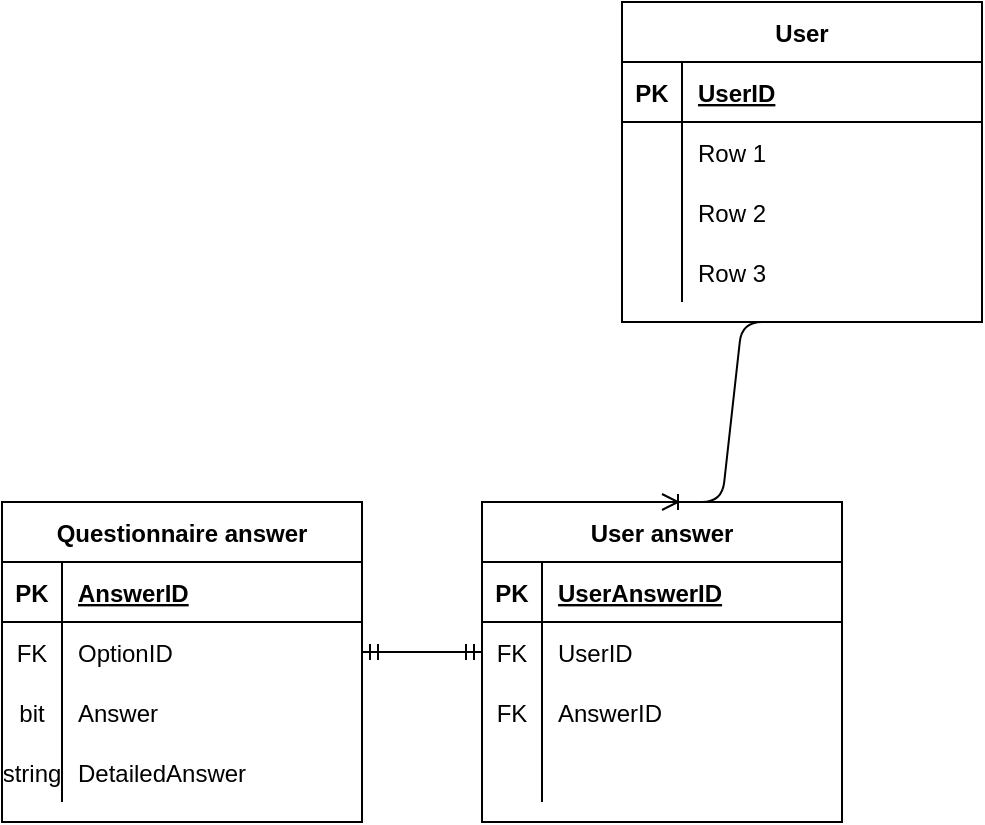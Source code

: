 <mxfile version="14.9.2" type="device"><diagram id="R2lEEEUBdFMjLlhIrx00" name="Page-1"><mxGraphModel dx="946" dy="520" grid="1" gridSize="10" guides="1" tooltips="1" connect="1" arrows="1" fold="1" page="1" pageScale="1" pageWidth="850" pageHeight="1100" math="0" shadow="0" extFonts="Permanent Marker^https://fonts.googleapis.com/css?family=Permanent+Marker"><root><mxCell id="0"/><mxCell id="1" parent="0"/><mxCell id="RKspyyJNFQDXDMirRgm1-1" value="User" style="shape=table;startSize=30;container=1;collapsible=1;childLayout=tableLayout;fixedRows=1;rowLines=0;fontStyle=1;align=center;resizeLast=1;" vertex="1" parent="1"><mxGeometry x="410" y="190" width="180" height="160" as="geometry"/></mxCell><mxCell id="RKspyyJNFQDXDMirRgm1-2" value="" style="shape=partialRectangle;collapsible=0;dropTarget=0;pointerEvents=0;fillColor=none;top=0;left=0;bottom=1;right=0;points=[[0,0.5],[1,0.5]];portConstraint=eastwest;" vertex="1" parent="RKspyyJNFQDXDMirRgm1-1"><mxGeometry y="30" width="180" height="30" as="geometry"/></mxCell><mxCell id="RKspyyJNFQDXDMirRgm1-3" value="PK" style="shape=partialRectangle;connectable=0;fillColor=none;top=0;left=0;bottom=0;right=0;fontStyle=1;overflow=hidden;" vertex="1" parent="RKspyyJNFQDXDMirRgm1-2"><mxGeometry width="30" height="30" as="geometry"/></mxCell><mxCell id="RKspyyJNFQDXDMirRgm1-4" value="UserID" style="shape=partialRectangle;connectable=0;fillColor=none;top=0;left=0;bottom=0;right=0;align=left;spacingLeft=6;fontStyle=5;overflow=hidden;" vertex="1" parent="RKspyyJNFQDXDMirRgm1-2"><mxGeometry x="30" width="150" height="30" as="geometry"/></mxCell><mxCell id="RKspyyJNFQDXDMirRgm1-5" value="" style="shape=partialRectangle;collapsible=0;dropTarget=0;pointerEvents=0;fillColor=none;top=0;left=0;bottom=0;right=0;points=[[0,0.5],[1,0.5]];portConstraint=eastwest;" vertex="1" parent="RKspyyJNFQDXDMirRgm1-1"><mxGeometry y="60" width="180" height="30" as="geometry"/></mxCell><mxCell id="RKspyyJNFQDXDMirRgm1-6" value="" style="shape=partialRectangle;connectable=0;fillColor=none;top=0;left=0;bottom=0;right=0;editable=1;overflow=hidden;" vertex="1" parent="RKspyyJNFQDXDMirRgm1-5"><mxGeometry width="30" height="30" as="geometry"/></mxCell><mxCell id="RKspyyJNFQDXDMirRgm1-7" value="Row 1" style="shape=partialRectangle;connectable=0;fillColor=none;top=0;left=0;bottom=0;right=0;align=left;spacingLeft=6;overflow=hidden;" vertex="1" parent="RKspyyJNFQDXDMirRgm1-5"><mxGeometry x="30" width="150" height="30" as="geometry"/></mxCell><mxCell id="RKspyyJNFQDXDMirRgm1-8" value="" style="shape=partialRectangle;collapsible=0;dropTarget=0;pointerEvents=0;fillColor=none;top=0;left=0;bottom=0;right=0;points=[[0,0.5],[1,0.5]];portConstraint=eastwest;" vertex="1" parent="RKspyyJNFQDXDMirRgm1-1"><mxGeometry y="90" width="180" height="30" as="geometry"/></mxCell><mxCell id="RKspyyJNFQDXDMirRgm1-9" value="" style="shape=partialRectangle;connectable=0;fillColor=none;top=0;left=0;bottom=0;right=0;editable=1;overflow=hidden;" vertex="1" parent="RKspyyJNFQDXDMirRgm1-8"><mxGeometry width="30" height="30" as="geometry"/></mxCell><mxCell id="RKspyyJNFQDXDMirRgm1-10" value="Row 2" style="shape=partialRectangle;connectable=0;fillColor=none;top=0;left=0;bottom=0;right=0;align=left;spacingLeft=6;overflow=hidden;" vertex="1" parent="RKspyyJNFQDXDMirRgm1-8"><mxGeometry x="30" width="150" height="30" as="geometry"/></mxCell><mxCell id="RKspyyJNFQDXDMirRgm1-11" value="" style="shape=partialRectangle;collapsible=0;dropTarget=0;pointerEvents=0;fillColor=none;top=0;left=0;bottom=0;right=0;points=[[0,0.5],[1,0.5]];portConstraint=eastwest;" vertex="1" parent="RKspyyJNFQDXDMirRgm1-1"><mxGeometry y="120" width="180" height="30" as="geometry"/></mxCell><mxCell id="RKspyyJNFQDXDMirRgm1-12" value="" style="shape=partialRectangle;connectable=0;fillColor=none;top=0;left=0;bottom=0;right=0;editable=1;overflow=hidden;" vertex="1" parent="RKspyyJNFQDXDMirRgm1-11"><mxGeometry width="30" height="30" as="geometry"/></mxCell><mxCell id="RKspyyJNFQDXDMirRgm1-13" value="Row 3" style="shape=partialRectangle;connectable=0;fillColor=none;top=0;left=0;bottom=0;right=0;align=left;spacingLeft=6;overflow=hidden;" vertex="1" parent="RKspyyJNFQDXDMirRgm1-11"><mxGeometry x="30" width="150" height="30" as="geometry"/></mxCell><mxCell id="RKspyyJNFQDXDMirRgm1-27" value="Questionnaire answer" style="shape=table;startSize=30;container=1;collapsible=1;childLayout=tableLayout;fixedRows=1;rowLines=0;fontStyle=1;align=center;resizeLast=1;" vertex="1" parent="1"><mxGeometry x="100" y="440" width="180" height="160" as="geometry"/></mxCell><mxCell id="RKspyyJNFQDXDMirRgm1-28" value="" style="shape=partialRectangle;collapsible=0;dropTarget=0;pointerEvents=0;fillColor=none;top=0;left=0;bottom=1;right=0;points=[[0,0.5],[1,0.5]];portConstraint=eastwest;" vertex="1" parent="RKspyyJNFQDXDMirRgm1-27"><mxGeometry y="30" width="180" height="30" as="geometry"/></mxCell><mxCell id="RKspyyJNFQDXDMirRgm1-29" value="PK" style="shape=partialRectangle;connectable=0;fillColor=none;top=0;left=0;bottom=0;right=0;fontStyle=1;overflow=hidden;" vertex="1" parent="RKspyyJNFQDXDMirRgm1-28"><mxGeometry width="30" height="30" as="geometry"/></mxCell><mxCell id="RKspyyJNFQDXDMirRgm1-30" value="AnswerID" style="shape=partialRectangle;connectable=0;fillColor=none;top=0;left=0;bottom=0;right=0;align=left;spacingLeft=6;fontStyle=5;overflow=hidden;" vertex="1" parent="RKspyyJNFQDXDMirRgm1-28"><mxGeometry x="30" width="150" height="30" as="geometry"/></mxCell><mxCell id="RKspyyJNFQDXDMirRgm1-31" value="" style="shape=partialRectangle;collapsible=0;dropTarget=0;pointerEvents=0;fillColor=none;top=0;left=0;bottom=0;right=0;points=[[0,0.5],[1,0.5]];portConstraint=eastwest;" vertex="1" parent="RKspyyJNFQDXDMirRgm1-27"><mxGeometry y="60" width="180" height="30" as="geometry"/></mxCell><mxCell id="RKspyyJNFQDXDMirRgm1-32" value="FK" style="shape=partialRectangle;connectable=0;fillColor=none;top=0;left=0;bottom=0;right=0;editable=1;overflow=hidden;" vertex="1" parent="RKspyyJNFQDXDMirRgm1-31"><mxGeometry width="30" height="30" as="geometry"/></mxCell><mxCell id="RKspyyJNFQDXDMirRgm1-33" value="OptionID" style="shape=partialRectangle;connectable=0;fillColor=none;top=0;left=0;bottom=0;right=0;align=left;spacingLeft=6;overflow=hidden;" vertex="1" parent="RKspyyJNFQDXDMirRgm1-31"><mxGeometry x="30" width="150" height="30" as="geometry"/></mxCell><mxCell id="RKspyyJNFQDXDMirRgm1-34" value="" style="shape=partialRectangle;collapsible=0;dropTarget=0;pointerEvents=0;fillColor=none;top=0;left=0;bottom=0;right=0;points=[[0,0.5],[1,0.5]];portConstraint=eastwest;" vertex="1" parent="RKspyyJNFQDXDMirRgm1-27"><mxGeometry y="90" width="180" height="30" as="geometry"/></mxCell><mxCell id="RKspyyJNFQDXDMirRgm1-35" value="bit" style="shape=partialRectangle;connectable=0;fillColor=none;top=0;left=0;bottom=0;right=0;editable=1;overflow=hidden;" vertex="1" parent="RKspyyJNFQDXDMirRgm1-34"><mxGeometry width="30" height="30" as="geometry"/></mxCell><mxCell id="RKspyyJNFQDXDMirRgm1-36" value="Answer" style="shape=partialRectangle;connectable=0;fillColor=none;top=0;left=0;bottom=0;right=0;align=left;spacingLeft=6;overflow=hidden;" vertex="1" parent="RKspyyJNFQDXDMirRgm1-34"><mxGeometry x="30" width="150" height="30" as="geometry"/></mxCell><mxCell id="RKspyyJNFQDXDMirRgm1-37" value="" style="shape=partialRectangle;collapsible=0;dropTarget=0;pointerEvents=0;fillColor=none;top=0;left=0;bottom=0;right=0;points=[[0,0.5],[1,0.5]];portConstraint=eastwest;" vertex="1" parent="RKspyyJNFQDXDMirRgm1-27"><mxGeometry y="120" width="180" height="30" as="geometry"/></mxCell><mxCell id="RKspyyJNFQDXDMirRgm1-38" value="string" style="shape=partialRectangle;connectable=0;fillColor=none;top=0;left=0;bottom=0;right=0;editable=1;overflow=hidden;" vertex="1" parent="RKspyyJNFQDXDMirRgm1-37"><mxGeometry width="30" height="30" as="geometry"/></mxCell><mxCell id="RKspyyJNFQDXDMirRgm1-39" value="DetailedAnswer" style="shape=partialRectangle;connectable=0;fillColor=none;top=0;left=0;bottom=0;right=0;align=left;spacingLeft=6;overflow=hidden;" vertex="1" parent="RKspyyJNFQDXDMirRgm1-37"><mxGeometry x="30" width="150" height="30" as="geometry"/></mxCell><mxCell id="RKspyyJNFQDXDMirRgm1-40" value="User answer" style="shape=table;startSize=30;container=1;collapsible=1;childLayout=tableLayout;fixedRows=1;rowLines=0;fontStyle=1;align=center;resizeLast=1;" vertex="1" parent="1"><mxGeometry x="340" y="440" width="180" height="160" as="geometry"/></mxCell><mxCell id="RKspyyJNFQDXDMirRgm1-41" value="" style="shape=partialRectangle;collapsible=0;dropTarget=0;pointerEvents=0;fillColor=none;top=0;left=0;bottom=1;right=0;points=[[0,0.5],[1,0.5]];portConstraint=eastwest;" vertex="1" parent="RKspyyJNFQDXDMirRgm1-40"><mxGeometry y="30" width="180" height="30" as="geometry"/></mxCell><mxCell id="RKspyyJNFQDXDMirRgm1-42" value="PK" style="shape=partialRectangle;connectable=0;fillColor=none;top=0;left=0;bottom=0;right=0;fontStyle=1;overflow=hidden;" vertex="1" parent="RKspyyJNFQDXDMirRgm1-41"><mxGeometry width="30" height="30" as="geometry"/></mxCell><mxCell id="RKspyyJNFQDXDMirRgm1-43" value="UserAnswerID" style="shape=partialRectangle;connectable=0;fillColor=none;top=0;left=0;bottom=0;right=0;align=left;spacingLeft=6;fontStyle=5;overflow=hidden;" vertex="1" parent="RKspyyJNFQDXDMirRgm1-41"><mxGeometry x="30" width="150" height="30" as="geometry"/></mxCell><mxCell id="RKspyyJNFQDXDMirRgm1-44" value="" style="shape=partialRectangle;collapsible=0;dropTarget=0;pointerEvents=0;fillColor=none;top=0;left=0;bottom=0;right=0;points=[[0,0.5],[1,0.5]];portConstraint=eastwest;" vertex="1" parent="RKspyyJNFQDXDMirRgm1-40"><mxGeometry y="60" width="180" height="30" as="geometry"/></mxCell><mxCell id="RKspyyJNFQDXDMirRgm1-45" value="FK" style="shape=partialRectangle;connectable=0;fillColor=none;top=0;left=0;bottom=0;right=0;editable=1;overflow=hidden;" vertex="1" parent="RKspyyJNFQDXDMirRgm1-44"><mxGeometry width="30" height="30" as="geometry"/></mxCell><mxCell id="RKspyyJNFQDXDMirRgm1-46" value="UserID" style="shape=partialRectangle;connectable=0;fillColor=none;top=0;left=0;bottom=0;right=0;align=left;spacingLeft=6;overflow=hidden;" vertex="1" parent="RKspyyJNFQDXDMirRgm1-44"><mxGeometry x="30" width="150" height="30" as="geometry"/></mxCell><mxCell id="RKspyyJNFQDXDMirRgm1-47" value="" style="shape=partialRectangle;collapsible=0;dropTarget=0;pointerEvents=0;fillColor=none;top=0;left=0;bottom=0;right=0;points=[[0,0.5],[1,0.5]];portConstraint=eastwest;" vertex="1" parent="RKspyyJNFQDXDMirRgm1-40"><mxGeometry y="90" width="180" height="30" as="geometry"/></mxCell><mxCell id="RKspyyJNFQDXDMirRgm1-48" value="FK" style="shape=partialRectangle;connectable=0;fillColor=none;top=0;left=0;bottom=0;right=0;editable=1;overflow=hidden;" vertex="1" parent="RKspyyJNFQDXDMirRgm1-47"><mxGeometry width="30" height="30" as="geometry"/></mxCell><mxCell id="RKspyyJNFQDXDMirRgm1-49" value="AnswerID" style="shape=partialRectangle;connectable=0;fillColor=none;top=0;left=0;bottom=0;right=0;align=left;spacingLeft=6;overflow=hidden;" vertex="1" parent="RKspyyJNFQDXDMirRgm1-47"><mxGeometry x="30" width="150" height="30" as="geometry"/></mxCell><mxCell id="RKspyyJNFQDXDMirRgm1-50" value="" style="shape=partialRectangle;collapsible=0;dropTarget=0;pointerEvents=0;fillColor=none;top=0;left=0;bottom=0;right=0;points=[[0,0.5],[1,0.5]];portConstraint=eastwest;" vertex="1" parent="RKspyyJNFQDXDMirRgm1-40"><mxGeometry y="120" width="180" height="30" as="geometry"/></mxCell><mxCell id="RKspyyJNFQDXDMirRgm1-51" value="" style="shape=partialRectangle;connectable=0;fillColor=none;top=0;left=0;bottom=0;right=0;editable=1;overflow=hidden;" vertex="1" parent="RKspyyJNFQDXDMirRgm1-50"><mxGeometry width="30" height="30" as="geometry"/></mxCell><mxCell id="RKspyyJNFQDXDMirRgm1-52" value="" style="shape=partialRectangle;connectable=0;fillColor=none;top=0;left=0;bottom=0;right=0;align=left;spacingLeft=6;overflow=hidden;" vertex="1" parent="RKspyyJNFQDXDMirRgm1-50"><mxGeometry x="30" width="150" height="30" as="geometry"/></mxCell><mxCell id="RKspyyJNFQDXDMirRgm1-54" value="" style="edgeStyle=entityRelationEdgeStyle;fontSize=12;html=1;endArrow=ERoneToMany;exitX=0.5;exitY=1;exitDx=0;exitDy=0;entryX=0.5;entryY=0;entryDx=0;entryDy=0;" edge="1" parent="1" source="RKspyyJNFQDXDMirRgm1-1" target="RKspyyJNFQDXDMirRgm1-40"><mxGeometry width="100" height="100" relative="1" as="geometry"><mxPoint x="370" y="430" as="sourcePoint"/><mxPoint x="470" y="330" as="targetPoint"/></mxGeometry></mxCell><mxCell id="RKspyyJNFQDXDMirRgm1-55" value="" style="edgeStyle=entityRelationEdgeStyle;fontSize=12;html=1;endArrow=ERmandOne;startArrow=ERmandOne;exitX=1;exitY=0.5;exitDx=0;exitDy=0;entryX=0;entryY=0.5;entryDx=0;entryDy=0;" edge="1" parent="1" source="RKspyyJNFQDXDMirRgm1-31" target="RKspyyJNFQDXDMirRgm1-44"><mxGeometry width="100" height="100" relative="1" as="geometry"><mxPoint x="370" y="430" as="sourcePoint"/><mxPoint x="470" y="330" as="targetPoint"/></mxGeometry></mxCell></root></mxGraphModel></diagram></mxfile>